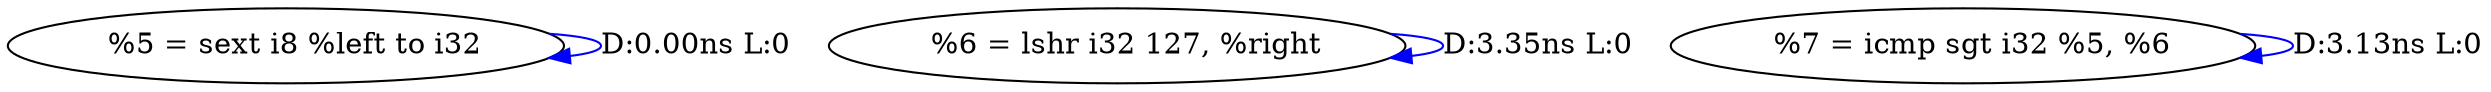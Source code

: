 digraph {
Node0x2ba3470[label="  %5 = sext i8 %left to i32"];
Node0x2ba3470 -> Node0x2ba3470[label="D:0.00ns L:0",color=blue];
Node0x2ba3550[label="  %6 = lshr i32 127, %right"];
Node0x2ba3550 -> Node0x2ba3550[label="D:3.35ns L:0",color=blue];
Node0x2ba3b30[label="  %7 = icmp sgt i32 %5, %6"];
Node0x2ba3b30 -> Node0x2ba3b30[label="D:3.13ns L:0",color=blue];
}

